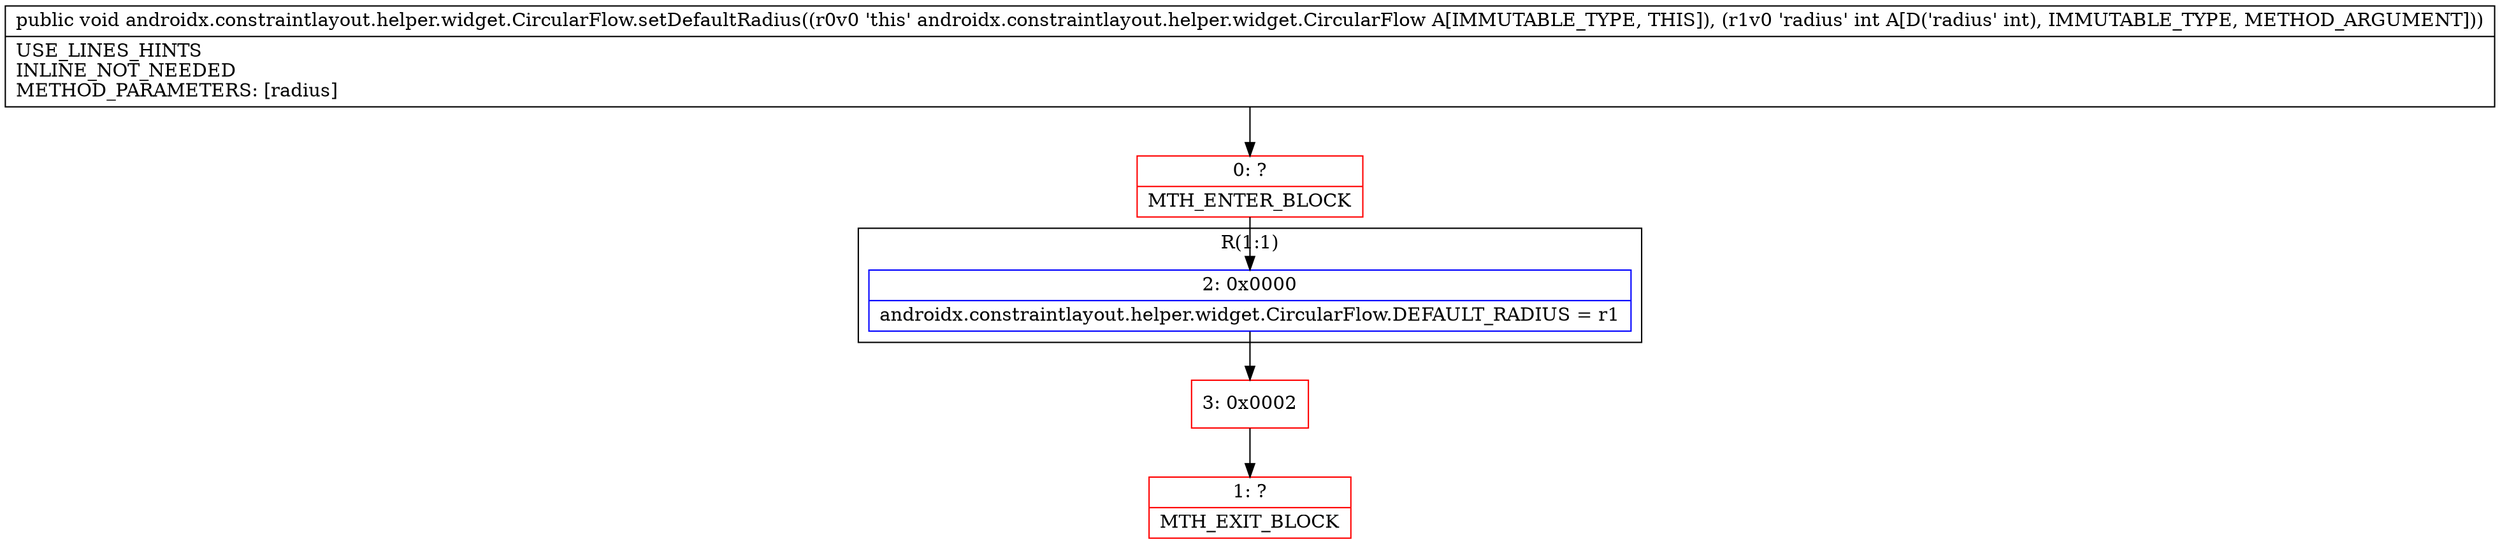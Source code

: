 digraph "CFG forandroidx.constraintlayout.helper.widget.CircularFlow.setDefaultRadius(I)V" {
subgraph cluster_Region_1784113212 {
label = "R(1:1)";
node [shape=record,color=blue];
Node_2 [shape=record,label="{2\:\ 0x0000|androidx.constraintlayout.helper.widget.CircularFlow.DEFAULT_RADIUS = r1\l}"];
}
Node_0 [shape=record,color=red,label="{0\:\ ?|MTH_ENTER_BLOCK\l}"];
Node_3 [shape=record,color=red,label="{3\:\ 0x0002}"];
Node_1 [shape=record,color=red,label="{1\:\ ?|MTH_EXIT_BLOCK\l}"];
MethodNode[shape=record,label="{public void androidx.constraintlayout.helper.widget.CircularFlow.setDefaultRadius((r0v0 'this' androidx.constraintlayout.helper.widget.CircularFlow A[IMMUTABLE_TYPE, THIS]), (r1v0 'radius' int A[D('radius' int), IMMUTABLE_TYPE, METHOD_ARGUMENT]))  | USE_LINES_HINTS\lINLINE_NOT_NEEDED\lMETHOD_PARAMETERS: [radius]\l}"];
MethodNode -> Node_0;Node_2 -> Node_3;
Node_0 -> Node_2;
Node_3 -> Node_1;
}

